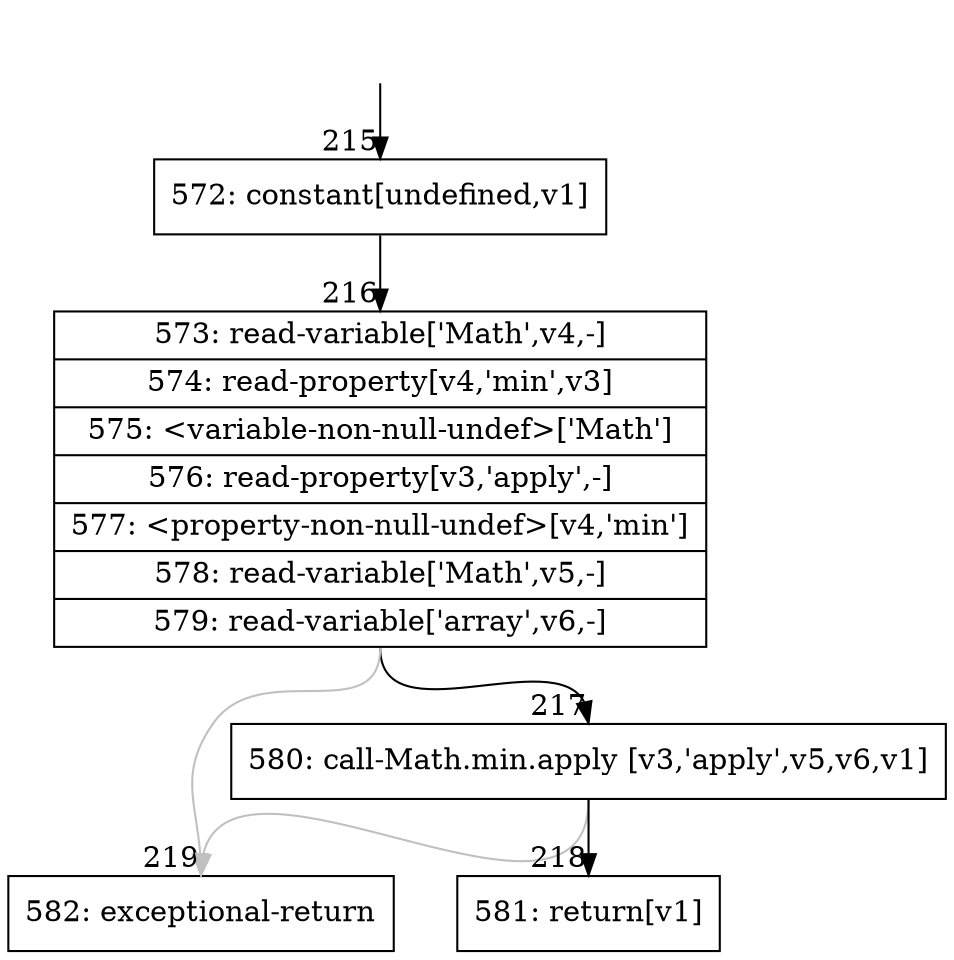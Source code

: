 digraph {
rankdir="TD"
BB_entry27[shape=none,label=""];
BB_entry27 -> BB215 [tailport=s, headport=n, headlabel="    215"]
BB215 [shape=record label="{572: constant[undefined,v1]}" ] 
BB215 -> BB216 [tailport=s, headport=n, headlabel="      216"]
BB216 [shape=record label="{573: read-variable['Math',v4,-]|574: read-property[v4,'min',v3]|575: \<variable-non-null-undef\>['Math']|576: read-property[v3,'apply',-]|577: \<property-non-null-undef\>[v4,'min']|578: read-variable['Math',v5,-]|579: read-variable['array',v6,-]}" ] 
BB216 -> BB217 [tailport=s, headport=n, headlabel="      217"]
BB216 -> BB219 [tailport=s, headport=n, color=gray, headlabel="      219"]
BB217 [shape=record label="{580: call-Math.min.apply [v3,'apply',v5,v6,v1]}" ] 
BB217 -> BB218 [tailport=s, headport=n, headlabel="      218"]
BB217 -> BB219 [tailport=s, headport=n, color=gray]
BB218 [shape=record label="{581: return[v1]}" ] 
BB219 [shape=record label="{582: exceptional-return}" ] 
//#$~ 314
}
